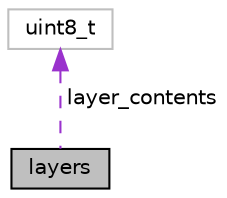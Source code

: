 digraph "layers"
{
 // LATEX_PDF_SIZE
  edge [fontname="Helvetica",fontsize="10",labelfontname="Helvetica",labelfontsize="10"];
  node [fontname="Helvetica",fontsize="10",shape=record];
  Node1 [label="layers",height=0.2,width=0.4,color="black", fillcolor="grey75", style="filled", fontcolor="black",tooltip="Layer information (see animation_manager::draw_frame)"];
  Node2 -> Node1 [dir="back",color="darkorchid3",fontsize="10",style="dashed",label=" layer_contents" ,fontname="Helvetica"];
  Node2 [label="uint8_t",height=0.2,width=0.4,color="grey75", fillcolor="white", style="filled",tooltip=" "];
}
